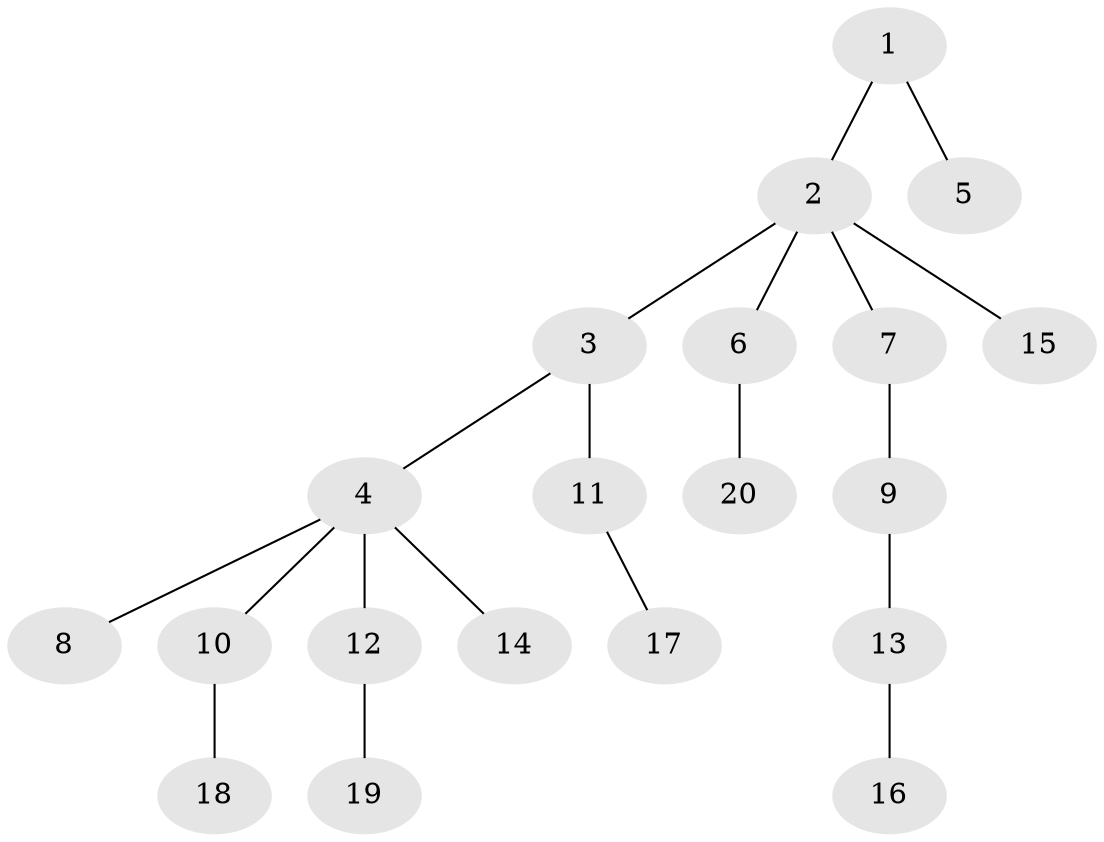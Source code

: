 // Generated by graph-tools (version 1.1) at 2025/46/02/15/25 05:46:28]
// undirected, 20 vertices, 19 edges
graph export_dot {
graph [start="1"]
  node [color=gray90,style=filled];
  1;
  2;
  3;
  4;
  5;
  6;
  7;
  8;
  9;
  10;
  11;
  12;
  13;
  14;
  15;
  16;
  17;
  18;
  19;
  20;
  1 -- 2;
  1 -- 5;
  2 -- 3;
  2 -- 6;
  2 -- 7;
  2 -- 15;
  3 -- 4;
  3 -- 11;
  4 -- 8;
  4 -- 10;
  4 -- 12;
  4 -- 14;
  6 -- 20;
  7 -- 9;
  9 -- 13;
  10 -- 18;
  11 -- 17;
  12 -- 19;
  13 -- 16;
}
